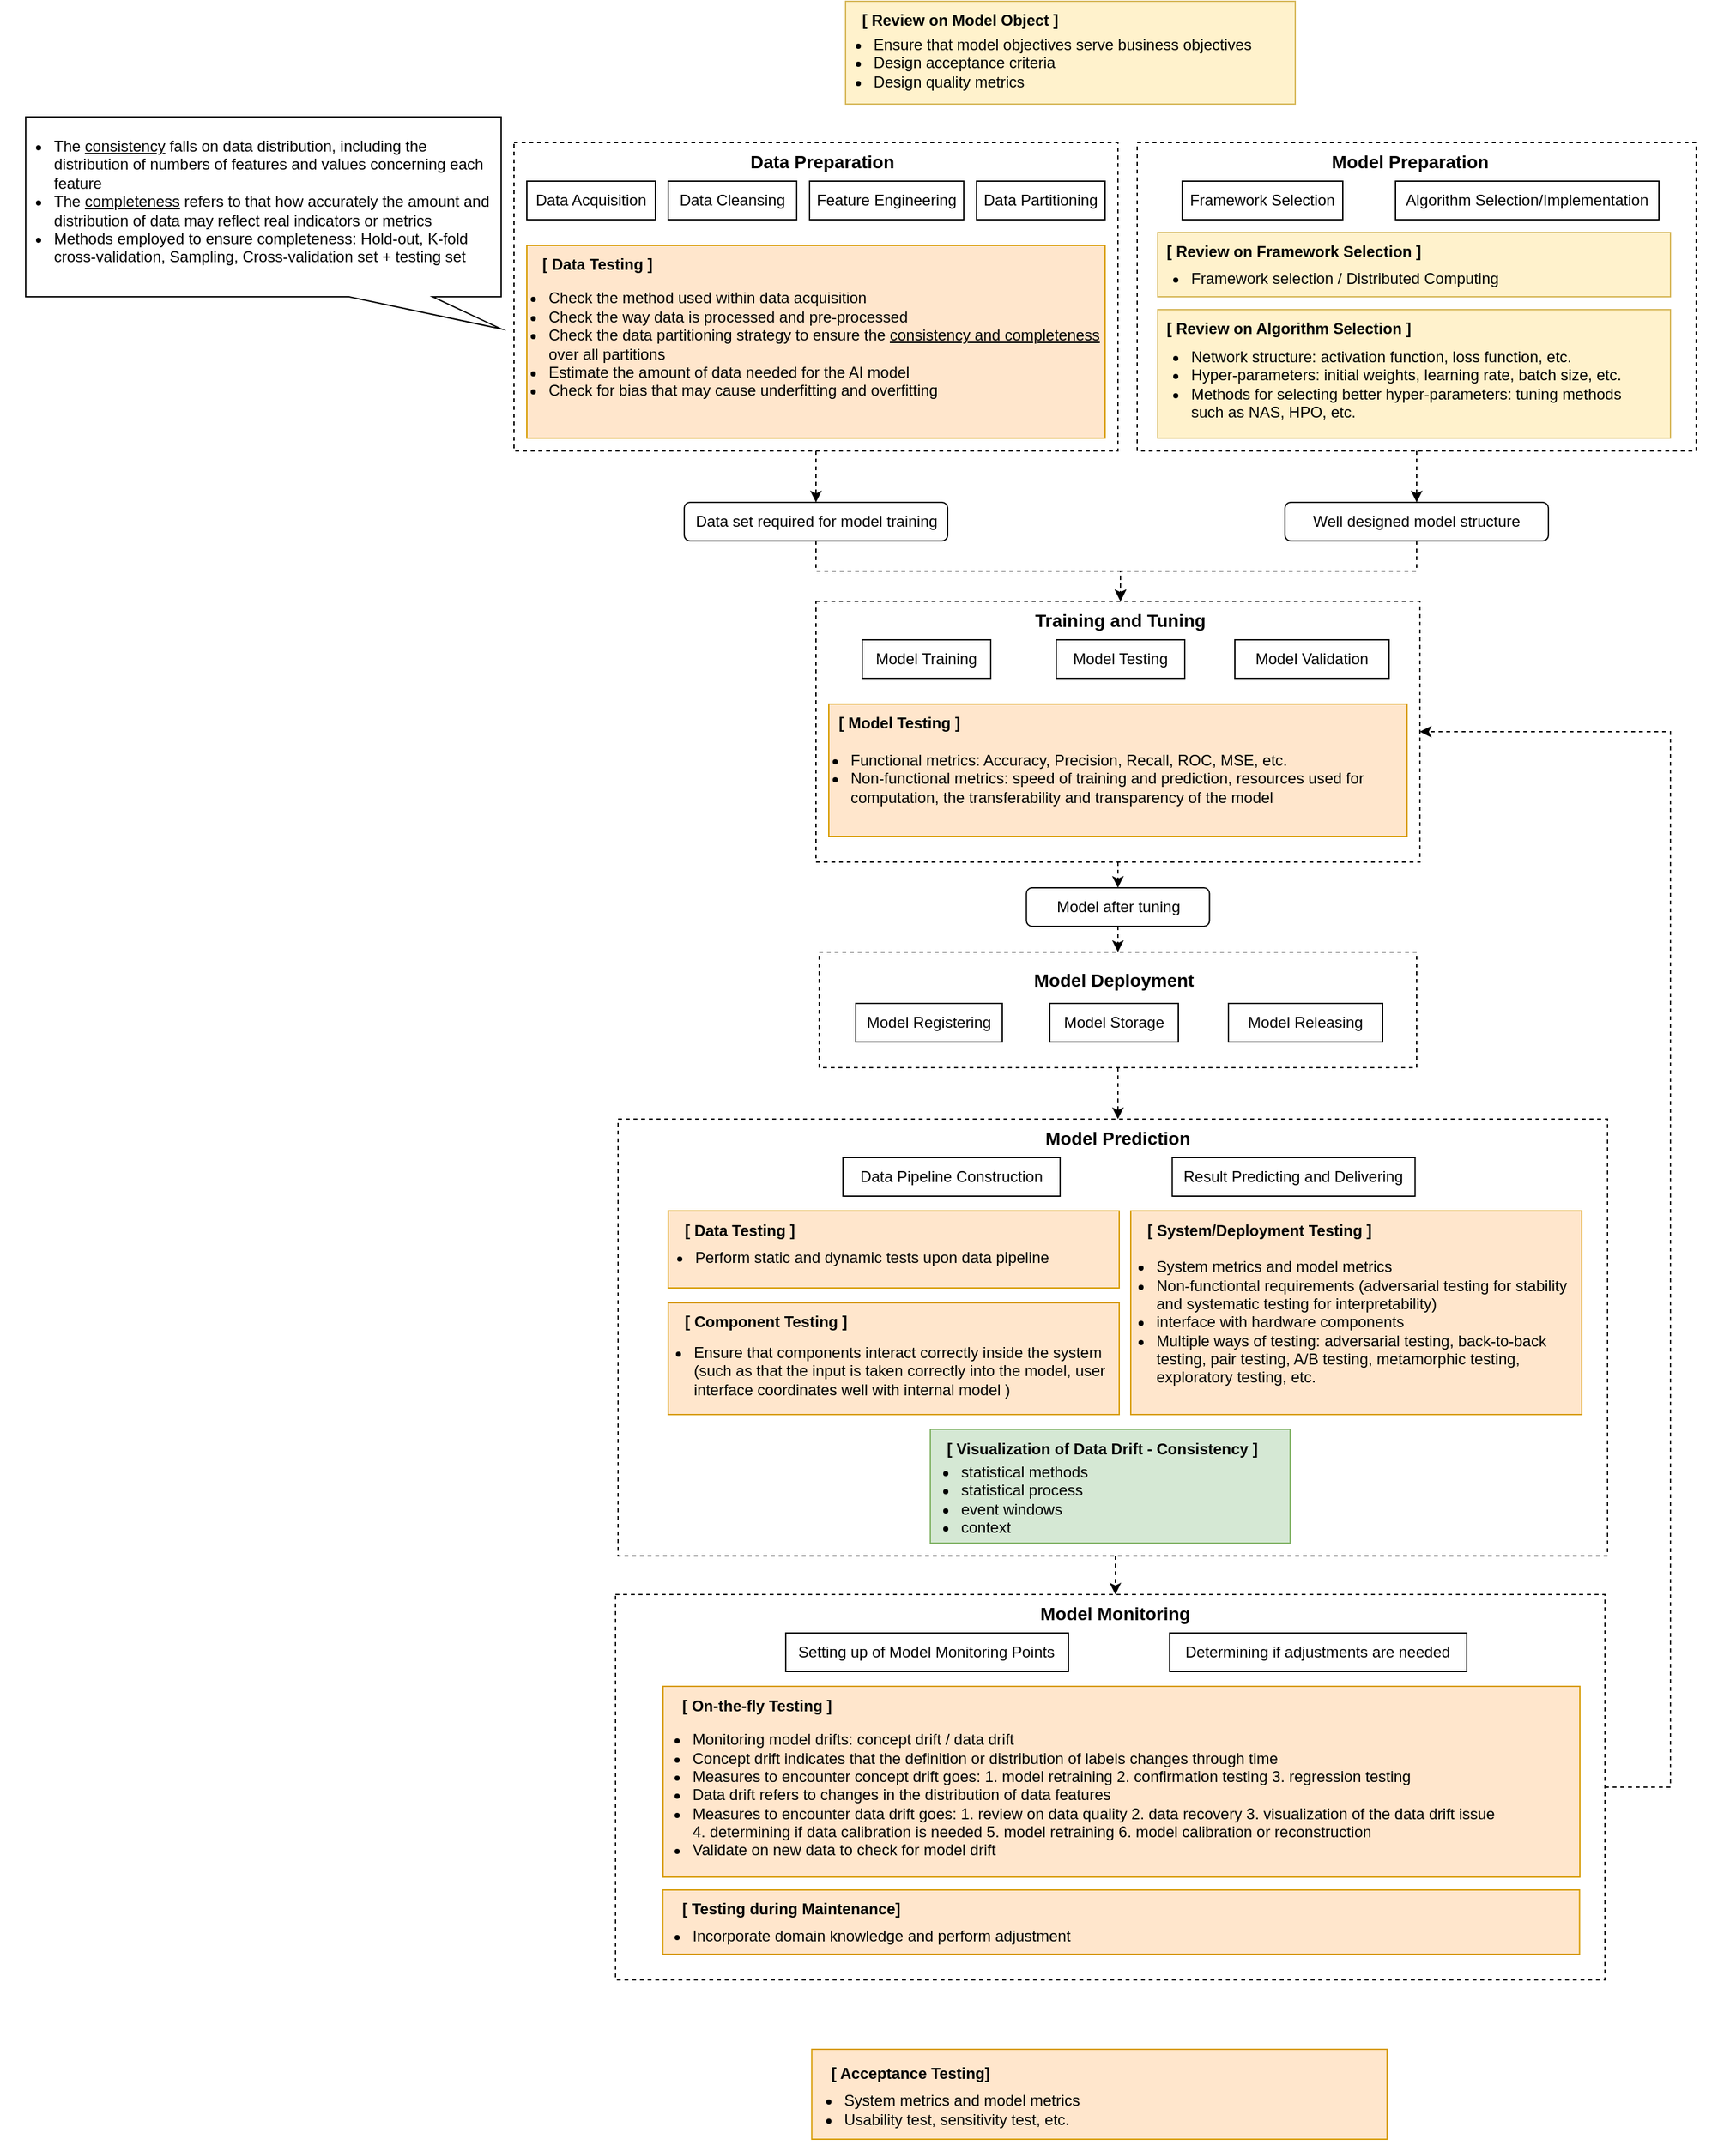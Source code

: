 <mxfile version="21.7.5" type="github">
  <diagram name="第 1 页" id="T-YpjzNNBdXZqOawI-ND">
    <mxGraphModel dx="1941" dy="752" grid="1" gridSize="10" guides="1" tooltips="1" connect="1" arrows="1" fold="1" page="1" pageScale="1" pageWidth="827" pageHeight="1169" math="0" shadow="0">
      <root>
        <mxCell id="0" />
        <mxCell id="1" parent="0" />
        <mxCell id="1vdsH9jNWgMkFRjSjvrM-1" value="" style="rounded=0;whiteSpace=wrap;html=1;fillColor=#fff2cc;strokeColor=#d6b656;" vertex="1" parent="1">
          <mxGeometry x="498" y="130" width="350" height="80" as="geometry" />
        </mxCell>
        <mxCell id="1vdsH9jNWgMkFRjSjvrM-2" value="[ Review on Model Object ]&amp;nbsp;" style="text;html=1;strokeColor=none;fillColor=none;align=center;verticalAlign=middle;whiteSpace=wrap;rounded=0;fontStyle=1" vertex="1" parent="1">
          <mxGeometry x="484" y="130" width="210" height="30" as="geometry" />
        </mxCell>
        <mxCell id="1vdsH9jNWgMkFRjSjvrM-3" value="&lt;ul&gt;&lt;li&gt;&lt;span style=&quot;background-color: initial;&quot;&gt;Ensure that model objectives serve business objectives&lt;/span&gt;&lt;br&gt;&lt;/li&gt;&lt;li style=&quot;text-align: left;&quot;&gt;Design acceptance criteria&lt;br&gt;&lt;/li&gt;&lt;li style=&quot;text-align: left;&quot;&gt;Design quality metrics&lt;/li&gt;&lt;/ul&gt;" style="text;html=1;strokeColor=none;fillColor=none;align=center;verticalAlign=middle;whiteSpace=wrap;rounded=0;" vertex="1" parent="1">
          <mxGeometry x="444" y="163" width="406" height="30" as="geometry" />
        </mxCell>
        <mxCell id="1vdsH9jNWgMkFRjSjvrM-39" style="edgeStyle=orthogonalEdgeStyle;rounded=0;orthogonalLoop=1;jettySize=auto;html=1;exitX=0.5;exitY=1;exitDx=0;exitDy=0;entryX=0.5;entryY=0;entryDx=0;entryDy=0;dashed=1;" edge="1" parent="1" source="1vdsH9jNWgMkFRjSjvrM-4" target="1vdsH9jNWgMkFRjSjvrM-37">
          <mxGeometry relative="1" as="geometry" />
        </mxCell>
        <mxCell id="1vdsH9jNWgMkFRjSjvrM-4" value="" style="rounded=0;whiteSpace=wrap;html=1;fillColor=none;dashed=1;" vertex="1" parent="1">
          <mxGeometry x="240" y="240" width="470" height="240" as="geometry" />
        </mxCell>
        <mxCell id="1vdsH9jNWgMkFRjSjvrM-5" value="Data Preparation" style="text;html=1;strokeColor=none;fillColor=none;align=center;verticalAlign=middle;whiteSpace=wrap;rounded=0;fontStyle=1;fontSize=14;" vertex="1" parent="1">
          <mxGeometry x="420" y="240" width="120" height="30" as="geometry" />
        </mxCell>
        <mxCell id="1vdsH9jNWgMkFRjSjvrM-6" value="Data Acquisition" style="rounded=0;whiteSpace=wrap;html=1;" vertex="1" parent="1">
          <mxGeometry x="250" y="270" width="100" height="30" as="geometry" />
        </mxCell>
        <mxCell id="1vdsH9jNWgMkFRjSjvrM-7" value="Data Cleansing" style="rounded=0;whiteSpace=wrap;html=1;" vertex="1" parent="1">
          <mxGeometry x="360" y="270" width="100" height="30" as="geometry" />
        </mxCell>
        <mxCell id="1vdsH9jNWgMkFRjSjvrM-8" value="Feature Engineering" style="rounded=0;whiteSpace=wrap;html=1;" vertex="1" parent="1">
          <mxGeometry x="470" y="270" width="120" height="30" as="geometry" />
        </mxCell>
        <mxCell id="1vdsH9jNWgMkFRjSjvrM-9" value="Data Partitioning" style="rounded=0;whiteSpace=wrap;html=1;" vertex="1" parent="1">
          <mxGeometry x="600" y="270" width="100" height="30" as="geometry" />
        </mxCell>
        <mxCell id="1vdsH9jNWgMkFRjSjvrM-11" value="" style="rounded=0;whiteSpace=wrap;html=1;fillColor=#ffe6cc;strokeColor=#d79b00;" vertex="1" parent="1">
          <mxGeometry x="250" y="320" width="450" height="150" as="geometry" />
        </mxCell>
        <mxCell id="1vdsH9jNWgMkFRjSjvrM-10" value="&lt;ul&gt;&lt;li&gt;Check the method used within data acquisition&lt;br&gt;&lt;/li&gt;&lt;li style=&quot;&quot;&gt;Check the way data is processed and pre-processed&lt;/li&gt;&lt;li style=&quot;&quot;&gt;Check the data partitioning strategy to ensure the &lt;u style=&quot;&quot;&gt;consistency and completeness&lt;/u&gt; over all partitions&lt;/li&gt;&lt;li style=&quot;&quot;&gt;Estimate the amount of data needed for the AI model&lt;/li&gt;&lt;li style=&quot;&quot;&gt;Check for bias that may cause underfitting and overfitting&lt;/li&gt;&lt;/ul&gt;" style="text;html=1;strokeColor=none;fillColor=none;align=left;verticalAlign=middle;whiteSpace=wrap;rounded=0;" vertex="1" parent="1">
          <mxGeometry x="225" y="332" width="480" height="130" as="geometry" />
        </mxCell>
        <mxCell id="1vdsH9jNWgMkFRjSjvrM-12" value="[ Data Testing ]" style="text;html=1;strokeColor=none;fillColor=none;align=center;verticalAlign=middle;whiteSpace=wrap;rounded=0;fontStyle=1" vertex="1" parent="1">
          <mxGeometry x="230" y="320" width="150" height="30" as="geometry" />
        </mxCell>
        <mxCell id="1vdsH9jNWgMkFRjSjvrM-13" value="" style="shape=callout;whiteSpace=wrap;html=1;perimeter=calloutPerimeter;position2=1;base=65;size=25;position=0.68;" vertex="1" parent="1">
          <mxGeometry x="-140" y="220" width="370" height="165" as="geometry" />
        </mxCell>
        <mxCell id="1vdsH9jNWgMkFRjSjvrM-16" value="&lt;ul&gt;&lt;li&gt;The &lt;u&gt;consistency&lt;/u&gt; falls on data distribution, including the distribution of numbers of features and values concerning each feature&lt;/li&gt;&lt;li&gt;The &lt;u&gt;completeness&lt;/u&gt; refers to that how accurately the amount and distribution of data may reflect real indicators or metrics&lt;/li&gt;&lt;li&gt;Methods employed to ensure completeness: Hold-out, K-fold cross-validation, Sampling, Cross-validation set + testing set&lt;/li&gt;&lt;/ul&gt;" style="text;html=1;strokeColor=none;fillColor=none;align=left;verticalAlign=top;whiteSpace=wrap;rounded=0;" vertex="1" parent="1">
          <mxGeometry x="-160" y="217" width="385" height="133" as="geometry" />
        </mxCell>
        <mxCell id="1vdsH9jNWgMkFRjSjvrM-40" style="edgeStyle=orthogonalEdgeStyle;rounded=0;orthogonalLoop=1;jettySize=auto;html=1;exitX=0.5;exitY=1;exitDx=0;exitDy=0;entryX=0.5;entryY=0;entryDx=0;entryDy=0;dashed=1;" edge="1" parent="1" source="1vdsH9jNWgMkFRjSjvrM-18" target="1vdsH9jNWgMkFRjSjvrM-38">
          <mxGeometry relative="1" as="geometry" />
        </mxCell>
        <mxCell id="1vdsH9jNWgMkFRjSjvrM-18" value="" style="rounded=0;whiteSpace=wrap;html=1;fillColor=none;dashed=1;" vertex="1" parent="1">
          <mxGeometry x="725" y="240" width="435" height="240" as="geometry" />
        </mxCell>
        <mxCell id="1vdsH9jNWgMkFRjSjvrM-19" value="Model Preparation" style="text;html=1;strokeColor=none;fillColor=none;align=center;verticalAlign=middle;whiteSpace=wrap;rounded=0;fontStyle=1;fontSize=14;" vertex="1" parent="1">
          <mxGeometry x="870" y="240" width="135" height="30" as="geometry" />
        </mxCell>
        <mxCell id="1vdsH9jNWgMkFRjSjvrM-20" value="Framework Selection" style="rounded=0;whiteSpace=wrap;html=1;" vertex="1" parent="1">
          <mxGeometry x="760" y="270" width="125" height="30" as="geometry" />
        </mxCell>
        <mxCell id="1vdsH9jNWgMkFRjSjvrM-22" value="Algorithm Selection/Implementation" style="rounded=0;whiteSpace=wrap;html=1;" vertex="1" parent="1">
          <mxGeometry x="926" y="270" width="205" height="30" as="geometry" />
        </mxCell>
        <mxCell id="1vdsH9jNWgMkFRjSjvrM-28" value="" style="rounded=0;whiteSpace=wrap;html=1;fillColor=#fff2cc;strokeColor=#d6b656;" vertex="1" parent="1">
          <mxGeometry x="741" y="310" width="399" height="50" as="geometry" />
        </mxCell>
        <mxCell id="1vdsH9jNWgMkFRjSjvrM-29" value="[ Review on Framework Selection ]&amp;nbsp;" style="text;html=1;strokeColor=none;fillColor=none;align=left;verticalAlign=middle;whiteSpace=wrap;rounded=0;fontStyle=1" vertex="1" parent="1">
          <mxGeometry x="746" y="310" width="210" height="30" as="geometry" />
        </mxCell>
        <mxCell id="1vdsH9jNWgMkFRjSjvrM-30" value="&lt;ul&gt;&lt;li&gt;Framework selection / Distributed Computing&lt;/li&gt;&lt;/ul&gt;" style="text;html=1;strokeColor=none;fillColor=none;align=left;verticalAlign=middle;whiteSpace=wrap;rounded=0;" vertex="1" parent="1">
          <mxGeometry x="725" y="331" width="406" height="30" as="geometry" />
        </mxCell>
        <mxCell id="1vdsH9jNWgMkFRjSjvrM-33" value="" style="rounded=0;whiteSpace=wrap;html=1;fillColor=#fff2cc;strokeColor=#d6b656;" vertex="1" parent="1">
          <mxGeometry x="741" y="370" width="399" height="100" as="geometry" />
        </mxCell>
        <mxCell id="1vdsH9jNWgMkFRjSjvrM-34" value="[ Review on Algorithm Selection ]&amp;nbsp;" style="text;html=1;strokeColor=none;fillColor=none;align=left;verticalAlign=middle;whiteSpace=wrap;rounded=0;fontStyle=1" vertex="1" parent="1">
          <mxGeometry x="746" y="370" width="210" height="30" as="geometry" />
        </mxCell>
        <mxCell id="1vdsH9jNWgMkFRjSjvrM-36" value="&lt;ul&gt;&lt;li&gt;Network structure: activation function, loss function, etc.&lt;/li&gt;&lt;li&gt;Hyper-parameters: initial weights, learning rate, batch size, etc.&lt;/li&gt;&lt;li&gt;Methods for selecting better hyper-parameters: tuning methods such as NAS, HPO, etc.&lt;/li&gt;&lt;/ul&gt;" style="text;html=1;strokeColor=none;fillColor=none;align=left;verticalAlign=middle;whiteSpace=wrap;rounded=0;" vertex="1" parent="1">
          <mxGeometry x="725" y="385" width="405" height="85" as="geometry" />
        </mxCell>
        <mxCell id="1vdsH9jNWgMkFRjSjvrM-51" style="edgeStyle=orthogonalEdgeStyle;rounded=0;orthogonalLoop=1;jettySize=auto;html=1;exitX=0.5;exitY=1;exitDx=0;exitDy=0;entryX=0.5;entryY=0;entryDx=0;entryDy=0;dashed=1;" edge="1" parent="1" source="1vdsH9jNWgMkFRjSjvrM-37" target="1vdsH9jNWgMkFRjSjvrM-43">
          <mxGeometry relative="1" as="geometry" />
        </mxCell>
        <mxCell id="1vdsH9jNWgMkFRjSjvrM-37" value="Data set required for model training" style="rounded=1;whiteSpace=wrap;html=1;fillColor=none;" vertex="1" parent="1">
          <mxGeometry x="372.5" y="520" width="205" height="30" as="geometry" />
        </mxCell>
        <mxCell id="1vdsH9jNWgMkFRjSjvrM-52" style="edgeStyle=orthogonalEdgeStyle;rounded=0;orthogonalLoop=1;jettySize=auto;html=1;exitX=0.5;exitY=1;exitDx=0;exitDy=0;entryX=0.5;entryY=0;entryDx=0;entryDy=0;dashed=1;" edge="1" parent="1" source="1vdsH9jNWgMkFRjSjvrM-38" target="1vdsH9jNWgMkFRjSjvrM-43">
          <mxGeometry relative="1" as="geometry" />
        </mxCell>
        <mxCell id="1vdsH9jNWgMkFRjSjvrM-38" value="Well designed model structure" style="rounded=1;whiteSpace=wrap;html=1;fillColor=none;" vertex="1" parent="1">
          <mxGeometry x="840" y="520" width="205" height="30" as="geometry" />
        </mxCell>
        <mxCell id="1vdsH9jNWgMkFRjSjvrM-41" style="edgeStyle=orthogonalEdgeStyle;rounded=0;orthogonalLoop=1;jettySize=auto;html=1;exitX=0.5;exitY=1;exitDx=0;exitDy=0;entryX=0.5;entryY=0;entryDx=0;entryDy=0;dashed=1;" edge="1" parent="1" source="1vdsH9jNWgMkFRjSjvrM-42" target="1vdsH9jNWgMkFRjSjvrM-53">
          <mxGeometry relative="1" as="geometry">
            <mxPoint x="710" y="877" as="targetPoint" />
          </mxGeometry>
        </mxCell>
        <mxCell id="1vdsH9jNWgMkFRjSjvrM-42" value="" style="rounded=0;whiteSpace=wrap;html=1;fillColor=none;dashed=1;" vertex="1" parent="1">
          <mxGeometry x="475" y="597" width="470" height="203" as="geometry" />
        </mxCell>
        <mxCell id="1vdsH9jNWgMkFRjSjvrM-43" value="Training and Tuning" style="text;html=1;strokeColor=none;fillColor=none;align=center;verticalAlign=middle;whiteSpace=wrap;rounded=0;fontStyle=1;fontSize=14;" vertex="1" parent="1">
          <mxGeometry x="635" y="597" width="154" height="30" as="geometry" />
        </mxCell>
        <mxCell id="1vdsH9jNWgMkFRjSjvrM-44" value="Model Training" style="rounded=0;whiteSpace=wrap;html=1;" vertex="1" parent="1">
          <mxGeometry x="511" y="627" width="100" height="30" as="geometry" />
        </mxCell>
        <mxCell id="1vdsH9jNWgMkFRjSjvrM-45" value="Model Testing" style="rounded=0;whiteSpace=wrap;html=1;" vertex="1" parent="1">
          <mxGeometry x="662" y="627" width="100" height="30" as="geometry" />
        </mxCell>
        <mxCell id="1vdsH9jNWgMkFRjSjvrM-46" value="Model Validation" style="rounded=0;whiteSpace=wrap;html=1;" vertex="1" parent="1">
          <mxGeometry x="801" y="627" width="120" height="30" as="geometry" />
        </mxCell>
        <mxCell id="1vdsH9jNWgMkFRjSjvrM-48" value="" style="rounded=0;whiteSpace=wrap;html=1;fillColor=#ffe6cc;strokeColor=#d79b00;" vertex="1" parent="1">
          <mxGeometry x="485" y="677" width="450" height="103" as="geometry" />
        </mxCell>
        <mxCell id="1vdsH9jNWgMkFRjSjvrM-49" value="&lt;ul&gt;&lt;li&gt;Functional metrics: Accuracy, Precision, Recall, ROC, MSE, etc.&lt;/li&gt;&lt;li&gt;Non-functional metrics: speed of training and prediction, resources used for computation, the transferability and&amp;nbsp;transparency of the model&lt;/li&gt;&lt;/ul&gt;" style="text;html=1;strokeColor=none;fillColor=none;align=left;verticalAlign=middle;whiteSpace=wrap;rounded=0;" vertex="1" parent="1">
          <mxGeometry x="460" y="689" width="480" height="91" as="geometry" />
        </mxCell>
        <mxCell id="1vdsH9jNWgMkFRjSjvrM-50" value="[ Model Testing ]" style="text;html=1;strokeColor=none;fillColor=none;align=center;verticalAlign=middle;whiteSpace=wrap;rounded=0;fontStyle=1" vertex="1" parent="1">
          <mxGeometry x="465" y="677" width="150" height="30" as="geometry" />
        </mxCell>
        <mxCell id="1vdsH9jNWgMkFRjSjvrM-62" style="edgeStyle=orthogonalEdgeStyle;rounded=0;orthogonalLoop=1;jettySize=auto;html=1;exitX=0.5;exitY=1;exitDx=0;exitDy=0;entryX=0.5;entryY=0;entryDx=0;entryDy=0;dashed=1;" edge="1" parent="1" source="1vdsH9jNWgMkFRjSjvrM-53" target="1vdsH9jNWgMkFRjSjvrM-54">
          <mxGeometry relative="1" as="geometry" />
        </mxCell>
        <mxCell id="1vdsH9jNWgMkFRjSjvrM-53" value="Model after tuning" style="rounded=1;whiteSpace=wrap;html=1;fillColor=none;" vertex="1" parent="1">
          <mxGeometry x="638.75" y="820" width="142.5" height="30" as="geometry" />
        </mxCell>
        <mxCell id="1vdsH9jNWgMkFRjSjvrM-77" style="edgeStyle=orthogonalEdgeStyle;rounded=0;orthogonalLoop=1;jettySize=auto;html=1;exitX=0.5;exitY=1;exitDx=0;exitDy=0;entryX=0.5;entryY=0;entryDx=0;entryDy=0;dashed=1;" edge="1" parent="1" source="1vdsH9jNWgMkFRjSjvrM-54" target="1vdsH9jNWgMkFRjSjvrM-64">
          <mxGeometry relative="1" as="geometry" />
        </mxCell>
        <mxCell id="1vdsH9jNWgMkFRjSjvrM-54" value="" style="rounded=0;whiteSpace=wrap;html=1;fillColor=none;dashed=1;" vertex="1" parent="1">
          <mxGeometry x="477.5" y="870" width="465" height="90" as="geometry" />
        </mxCell>
        <mxCell id="1vdsH9jNWgMkFRjSjvrM-55" value="Model Deployment" style="text;html=1;strokeColor=none;fillColor=none;align=center;verticalAlign=middle;whiteSpace=wrap;rounded=0;fontStyle=1;fontSize=14;" vertex="1" parent="1">
          <mxGeometry x="630" y="877" width="154" height="30" as="geometry" />
        </mxCell>
        <mxCell id="1vdsH9jNWgMkFRjSjvrM-56" value="Model Registering" style="rounded=0;whiteSpace=wrap;html=1;" vertex="1" parent="1">
          <mxGeometry x="506" y="910" width="114" height="30" as="geometry" />
        </mxCell>
        <mxCell id="1vdsH9jNWgMkFRjSjvrM-57" value="Model Storage" style="rounded=0;whiteSpace=wrap;html=1;" vertex="1" parent="1">
          <mxGeometry x="657" y="910" width="100" height="30" as="geometry" />
        </mxCell>
        <mxCell id="1vdsH9jNWgMkFRjSjvrM-58" value="Model Releasing" style="rounded=0;whiteSpace=wrap;html=1;" vertex="1" parent="1">
          <mxGeometry x="796" y="910" width="120" height="30" as="geometry" />
        </mxCell>
        <mxCell id="1vdsH9jNWgMkFRjSjvrM-97" style="edgeStyle=orthogonalEdgeStyle;rounded=0;orthogonalLoop=1;jettySize=auto;html=1;exitX=0.5;exitY=1;exitDx=0;exitDy=0;entryX=0.5;entryY=0;entryDx=0;entryDy=0;dashed=1;" edge="1" parent="1" target="1vdsH9jNWgMkFRjSjvrM-82">
          <mxGeometry relative="1" as="geometry">
            <mxPoint x="708" y="1340" as="sourcePoint" />
          </mxGeometry>
        </mxCell>
        <mxCell id="1vdsH9jNWgMkFRjSjvrM-63" value="" style="rounded=0;whiteSpace=wrap;html=1;fillColor=none;dashed=1;" vertex="1" parent="1">
          <mxGeometry x="321" y="1000" width="770" height="340" as="geometry" />
        </mxCell>
        <mxCell id="1vdsH9jNWgMkFRjSjvrM-64" value="Model Prediction" style="text;html=1;strokeColor=none;fillColor=none;align=center;verticalAlign=middle;whiteSpace=wrap;rounded=0;fontStyle=1;fontSize=14;" vertex="1" parent="1">
          <mxGeometry x="633" y="1000" width="154" height="30" as="geometry" />
        </mxCell>
        <mxCell id="1vdsH9jNWgMkFRjSjvrM-65" value="Data Pipeline Construction" style="rounded=0;whiteSpace=wrap;html=1;" vertex="1" parent="1">
          <mxGeometry x="496" y="1030" width="169" height="30" as="geometry" />
        </mxCell>
        <mxCell id="1vdsH9jNWgMkFRjSjvrM-67" value="Result Predicting and Delivering" style="rounded=0;whiteSpace=wrap;html=1;" vertex="1" parent="1">
          <mxGeometry x="752.25" y="1030" width="189" height="30" as="geometry" />
        </mxCell>
        <mxCell id="1vdsH9jNWgMkFRjSjvrM-68" value="" style="rounded=0;whiteSpace=wrap;html=1;fillColor=#ffe6cc;strokeColor=#d79b00;" vertex="1" parent="1">
          <mxGeometry x="360" y="1071.5" width="351" height="60" as="geometry" />
        </mxCell>
        <mxCell id="1vdsH9jNWgMkFRjSjvrM-69" value="&lt;ul&gt;&lt;li&gt;Perform static and dynamic tests upon data pipeline&lt;/li&gt;&lt;/ul&gt;" style="text;html=1;strokeColor=none;fillColor=none;align=left;verticalAlign=middle;whiteSpace=wrap;rounded=0;" vertex="1" parent="1">
          <mxGeometry x="339" y="1083.5" width="420" height="48" as="geometry" />
        </mxCell>
        <mxCell id="1vdsH9jNWgMkFRjSjvrM-70" value="[ Data Testing ]" style="text;html=1;strokeColor=none;fillColor=none;align=left;verticalAlign=middle;whiteSpace=wrap;rounded=0;fontStyle=1" vertex="1" parent="1">
          <mxGeometry x="371" y="1071.5" width="150" height="30" as="geometry" />
        </mxCell>
        <mxCell id="1vdsH9jNWgMkFRjSjvrM-71" value="" style="rounded=0;whiteSpace=wrap;html=1;fillColor=#ffe6cc;strokeColor=#d79b00;" vertex="1" parent="1">
          <mxGeometry x="360" y="1143" width="351" height="87" as="geometry" />
        </mxCell>
        <mxCell id="1vdsH9jNWgMkFRjSjvrM-72" value="&lt;ul&gt;&lt;li&gt;Ensure that components interact correctly inside the system (such as that the input is taken correctly into the model, user interface coordinates well with internal model )&lt;/li&gt;&lt;/ul&gt;" style="text;html=1;strokeColor=none;fillColor=none;align=left;verticalAlign=middle;whiteSpace=wrap;rounded=0;" vertex="1" parent="1">
          <mxGeometry x="338" y="1153" width="380" height="85" as="geometry" />
        </mxCell>
        <mxCell id="1vdsH9jNWgMkFRjSjvrM-73" value="[ Component Testing ]" style="text;html=1;strokeColor=none;fillColor=none;align=left;verticalAlign=middle;whiteSpace=wrap;rounded=0;fontStyle=1" vertex="1" parent="1">
          <mxGeometry x="371" y="1143" width="150" height="30" as="geometry" />
        </mxCell>
        <mxCell id="1vdsH9jNWgMkFRjSjvrM-74" value="" style="rounded=0;whiteSpace=wrap;html=1;fillColor=#ffe6cc;strokeColor=#d79b00;" vertex="1" parent="1">
          <mxGeometry x="720" y="1071.5" width="351" height="158.5" as="geometry" />
        </mxCell>
        <mxCell id="1vdsH9jNWgMkFRjSjvrM-75" value="&lt;ul&gt;&lt;li&gt;System metrics and model metrics&lt;/li&gt;&lt;li&gt;Non-functiontal requirements (adversarial testing for stability and systematic testing for interpretability)&lt;/li&gt;&lt;li&gt;interface with hardware components&lt;/li&gt;&lt;li&gt;Multiple ways of testing: adversarial testing, back-to-back testing, pair testing, A/B testing, metamorphic testing, exploratory testing, etc.&lt;/li&gt;&lt;/ul&gt;" style="text;html=1;strokeColor=none;fillColor=none;align=left;verticalAlign=middle;whiteSpace=wrap;rounded=0;" vertex="1" parent="1">
          <mxGeometry x="698" y="1088.5" width="380" height="138.5" as="geometry" />
        </mxCell>
        <mxCell id="1vdsH9jNWgMkFRjSjvrM-76" value="[ System/Deployment Testing ]" style="text;html=1;strokeColor=none;fillColor=none;align=left;verticalAlign=middle;whiteSpace=wrap;rounded=0;fontStyle=1" vertex="1" parent="1">
          <mxGeometry x="731" y="1071.5" width="200" height="30" as="geometry" />
        </mxCell>
        <mxCell id="1vdsH9jNWgMkFRjSjvrM-78" value="" style="rounded=0;whiteSpace=wrap;html=1;fillColor=#d5e8d4;strokeColor=#82b366;" vertex="1" parent="1">
          <mxGeometry x="564" y="1241.5" width="280" height="88.5" as="geometry" />
        </mxCell>
        <mxCell id="1vdsH9jNWgMkFRjSjvrM-79" value="[ Visualization of Data Drift - Consistency ]" style="text;html=1;strokeColor=none;fillColor=none;align=left;verticalAlign=middle;whiteSpace=wrap;rounded=0;fontStyle=1" vertex="1" parent="1">
          <mxGeometry x="575" y="1241.5" width="249" height="30" as="geometry" />
        </mxCell>
        <mxCell id="1vdsH9jNWgMkFRjSjvrM-80" value="&lt;ul&gt;&lt;li&gt;statistical methods&lt;br&gt;&lt;/li&gt;&lt;li&gt;statistical process&lt;br&gt;&lt;/li&gt;&lt;li&gt;event windows&lt;/li&gt;&lt;li&gt;context&lt;/li&gt;&lt;/ul&gt;" style="text;html=1;strokeColor=none;fillColor=none;align=left;verticalAlign=middle;whiteSpace=wrap;rounded=0;" vertex="1" parent="1">
          <mxGeometry x="546" y="1251.5" width="380" height="88.5" as="geometry" />
        </mxCell>
        <mxCell id="1vdsH9jNWgMkFRjSjvrM-108" style="edgeStyle=orthogonalEdgeStyle;rounded=0;orthogonalLoop=1;jettySize=auto;html=1;exitX=1;exitY=0.5;exitDx=0;exitDy=0;entryX=1;entryY=0.5;entryDx=0;entryDy=0;dashed=1;" edge="1" parent="1" source="1vdsH9jNWgMkFRjSjvrM-81" target="1vdsH9jNWgMkFRjSjvrM-42">
          <mxGeometry relative="1" as="geometry">
            <Array as="points">
              <mxPoint x="1140" y="1520" />
              <mxPoint x="1140" y="698" />
            </Array>
          </mxGeometry>
        </mxCell>
        <mxCell id="1vdsH9jNWgMkFRjSjvrM-81" value="" style="rounded=0;whiteSpace=wrap;html=1;fillColor=none;dashed=1;" vertex="1" parent="1">
          <mxGeometry x="319" y="1370" width="770" height="300" as="geometry" />
        </mxCell>
        <mxCell id="1vdsH9jNWgMkFRjSjvrM-82" value="Model Monitoring" style="text;html=1;strokeColor=none;fillColor=none;align=center;verticalAlign=middle;whiteSpace=wrap;rounded=0;fontStyle=1;fontSize=14;" vertex="1" parent="1">
          <mxGeometry x="631" y="1370" width="154" height="30" as="geometry" />
        </mxCell>
        <mxCell id="1vdsH9jNWgMkFRjSjvrM-83" value="Setting up of Model Monitoring Points" style="rounded=0;whiteSpace=wrap;html=1;" vertex="1" parent="1">
          <mxGeometry x="451.48" y="1400" width="220" height="30" as="geometry" />
        </mxCell>
        <mxCell id="1vdsH9jNWgMkFRjSjvrM-84" value="Determining if adjustments are needed" style="rounded=0;whiteSpace=wrap;html=1;" vertex="1" parent="1">
          <mxGeometry x="750.25" y="1400" width="231.23" height="30" as="geometry" />
        </mxCell>
        <mxCell id="1vdsH9jNWgMkFRjSjvrM-85" value="" style="rounded=0;whiteSpace=wrap;html=1;fillColor=#ffe6cc;strokeColor=#d79b00;" vertex="1" parent="1">
          <mxGeometry x="356" y="1441.5" width="713.48" height="148.5" as="geometry" />
        </mxCell>
        <mxCell id="1vdsH9jNWgMkFRjSjvrM-86" value="&lt;ul&gt;&lt;li&gt;Monitoring model drifts: concept drift / data drift&lt;/li&gt;&lt;li&gt;Concept drift indicates that the definition or distribution of labels changes through time&lt;/li&gt;&lt;li&gt;Measures to encounter concept drift goes: 1. model retraining 2. confirmation testing 3. regression testing&lt;/li&gt;&lt;li&gt;Data drift refers to changes in the distribution of data features&lt;/li&gt;&lt;li&gt;Measures to encounter data drift goes: 1. review on data quality 2. data recovery 3. visualization of the data drift issue&amp;nbsp; &amp;nbsp; &amp;nbsp; &amp;nbsp; &amp;nbsp; &amp;nbsp; &amp;nbsp; &amp;nbsp; &amp;nbsp; 4. determining if data calibration is needed 5. model retraining 6. model&amp;nbsp;calibration or reconstruction&lt;br&gt;&lt;/li&gt;&lt;li&gt;Validate on new data to check for model drift&lt;/li&gt;&lt;/ul&gt;" style="text;html=1;strokeColor=none;fillColor=none;align=left;verticalAlign=middle;whiteSpace=wrap;rounded=0;" vertex="1" parent="1">
          <mxGeometry x="337" y="1467.5" width="734.48" height="116.5" as="geometry" />
        </mxCell>
        <mxCell id="1vdsH9jNWgMkFRjSjvrM-87" value="[&amp;nbsp;On-the-fly Testing ]" style="text;html=1;strokeColor=none;fillColor=none;align=left;verticalAlign=middle;whiteSpace=wrap;rounded=0;fontStyle=1" vertex="1" parent="1">
          <mxGeometry x="369" y="1441.5" width="150" height="30" as="geometry" />
        </mxCell>
        <mxCell id="1vdsH9jNWgMkFRjSjvrM-98" value="" style="rounded=0;whiteSpace=wrap;html=1;fillColor=#ffe6cc;strokeColor=#d79b00;" vertex="1" parent="1">
          <mxGeometry x="355.76" y="1600" width="713.48" height="50" as="geometry" />
        </mxCell>
        <mxCell id="1vdsH9jNWgMkFRjSjvrM-99" value="&lt;ul&gt;&lt;li&gt;Incorporate&amp;nbsp;domain knowledge and perform adjustment&lt;/li&gt;&lt;/ul&gt;" style="text;html=1;strokeColor=none;fillColor=none;align=left;verticalAlign=middle;whiteSpace=wrap;rounded=0;" vertex="1" parent="1">
          <mxGeometry x="336.76" y="1626" width="734.48" height="20" as="geometry" />
        </mxCell>
        <mxCell id="1vdsH9jNWgMkFRjSjvrM-100" value="[ Testing during Maintenance]" style="text;html=1;strokeColor=none;fillColor=none;align=left;verticalAlign=middle;whiteSpace=wrap;rounded=0;fontStyle=1" vertex="1" parent="1">
          <mxGeometry x="368.76" y="1600" width="242.72" height="30" as="geometry" />
        </mxCell>
        <mxCell id="1vdsH9jNWgMkFRjSjvrM-101" value="" style="rounded=0;whiteSpace=wrap;html=1;fillColor=#ffe6cc;strokeColor=#d79b00;" vertex="1" parent="1">
          <mxGeometry x="471.74" y="1724" width="447.72" height="70" as="geometry" />
        </mxCell>
        <mxCell id="1vdsH9jNWgMkFRjSjvrM-102" value="&lt;ul&gt;&lt;li style=&quot;border-color: var(--border-color);&quot;&gt;System metrics and model metrics&lt;/li&gt;&lt;li style=&quot;border-color: var(--border-color);&quot;&gt;Usability test, sensitivity test, etc.&lt;br&gt;&lt;/li&gt;&lt;/ul&gt;" style="text;html=1;strokeColor=none;fillColor=none;align=left;verticalAlign=middle;whiteSpace=wrap;rounded=0;" vertex="1" parent="1">
          <mxGeometry x="455.26" y="1761" width="734.48" height="20" as="geometry" />
        </mxCell>
        <mxCell id="1vdsH9jNWgMkFRjSjvrM-103" value="[ Acceptance&amp;nbsp;Testing]" style="text;html=1;strokeColor=none;fillColor=none;align=left;verticalAlign=middle;whiteSpace=wrap;rounded=0;fontStyle=1" vertex="1" parent="1">
          <mxGeometry x="484.74" y="1728" width="312.74" height="30" as="geometry" />
        </mxCell>
      </root>
    </mxGraphModel>
  </diagram>
</mxfile>

